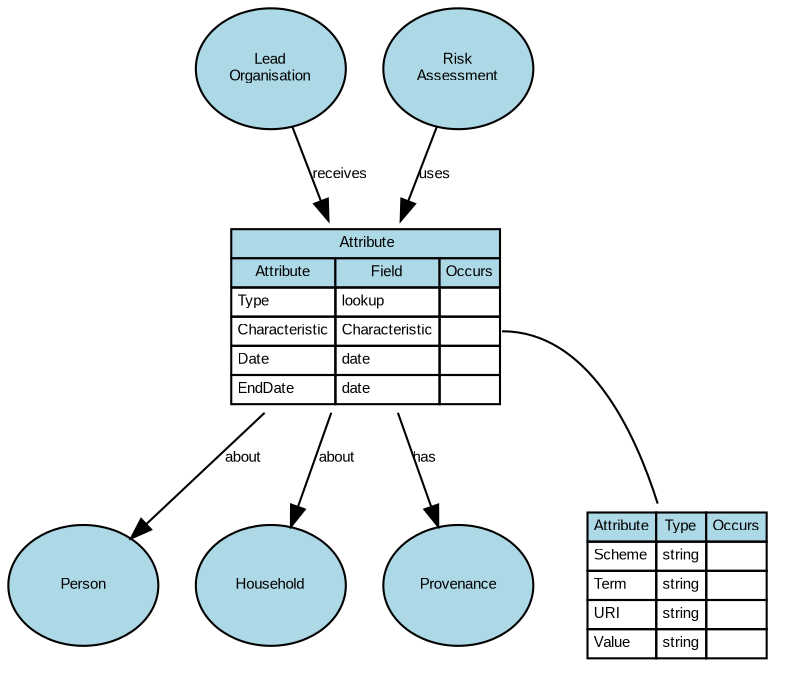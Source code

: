 digraph {
	graph [overlap=false splines=true]
	node [black=black color=black fillcolor=lightblue fontname=Arial fontsize=7]
	edge [fontname=Arial fontsize=7 labelfontname=Arial labelfontsize=7 len=3.0]
	table_port21 [label=<<table border='0' cellborder='1' cellspacing='0'><tr><td bgcolor='lightblue'>Attribute</td><td bgcolor='lightblue'>Type</td><td bgcolor='lightblue'>Occurs</td></tr><tr><td align='left' balign='left' valign='top'>Scheme</td><td align='left' balign='left' valign='top'>string</td><td align='left' balign='left' valign='top'></td></tr><tr><td align='left' balign='left' valign='top'>Term</td><td align='left' balign='left' valign='top'>string</td><td align='left' balign='left' valign='top'></td></tr><tr><td align='left' balign='left' valign='top'>URI</td><td align='left' balign='left' valign='top'>string</td><td align='left' balign='left' valign='top'></td></tr><tr><td align='left' balign='left' valign='top'>Value</td><td align='left' balign='left' valign='top'>string</td><td align='left' balign='left' valign='top'></td></tr></table>> shape=plaintext]
	Attribute:21 -> table_port21 [dir=none]
	Attribute [label=<<table border='0' cellborder='1' cellspacing='0'><tr><td colspan='3' bgcolor='lightblue'> Attribute</td></tr><tr><td bgcolor='lightblue'>Attribute</td><td bgcolor='lightblue'>Field</td><td bgcolor='lightblue'>Occurs</td></tr><tr><td align='left' balign='left' valign='top'>Type</td><td align='left' balign='left' valign='top'>lookup</td><td align='left' balign='left' valign='top'></td></tr><tr><td align='left' balign='left' valign='top'>Characteristic</td><td align='left' balign='left' valign='top'>Characteristic</td><td align='left' balign='left' valign='top' port='21'></td></tr><tr><td align='left' balign='left' valign='top'>Date</td><td align='left' balign='left' valign='top'>date</td><td align='left' balign='left' valign='top'></td></tr><tr><td align='left' balign='left' valign='top'>EndDate</td><td align='left' balign='left' valign='top'>date</td><td align='left' balign='left' valign='top'></td></tr></table>> URL="#Attribute" shape=plaintext]
	Concept_Person [label=Person URL="#Attribute" fixedsize=true height=0.8 style=filled width=1.0]
	Attribute -> Concept_Person [label=about]
	Concept_Household [label=Household URL="#Attribute" fixedsize=true height=0.8 style=filled width=1.0]
	Attribute -> Concept_Household [label=about]
	Concept_Provenance [label=Provenance URL="#Attribute" fixedsize=true height=0.8 style=filled width=1.0]
	Attribute -> Concept_Provenance [label=has]
	"ConceptOf_Lead\nOrganisation" [label="Lead\nOrganisation" URL="#Attribute" fixedsize=true height=0.8 style=filled width=1.0]
	"ConceptOf_Lead\nOrganisation" -> Attribute [label=receives]
	"ConceptOf_Risk\nAssessment" [label="Risk\nAssessment" URL="#Attribute" fixedsize=true height=0.8 style=filled width=1.0]
	"ConceptOf_Risk\nAssessment" -> Attribute [label=uses]
}
